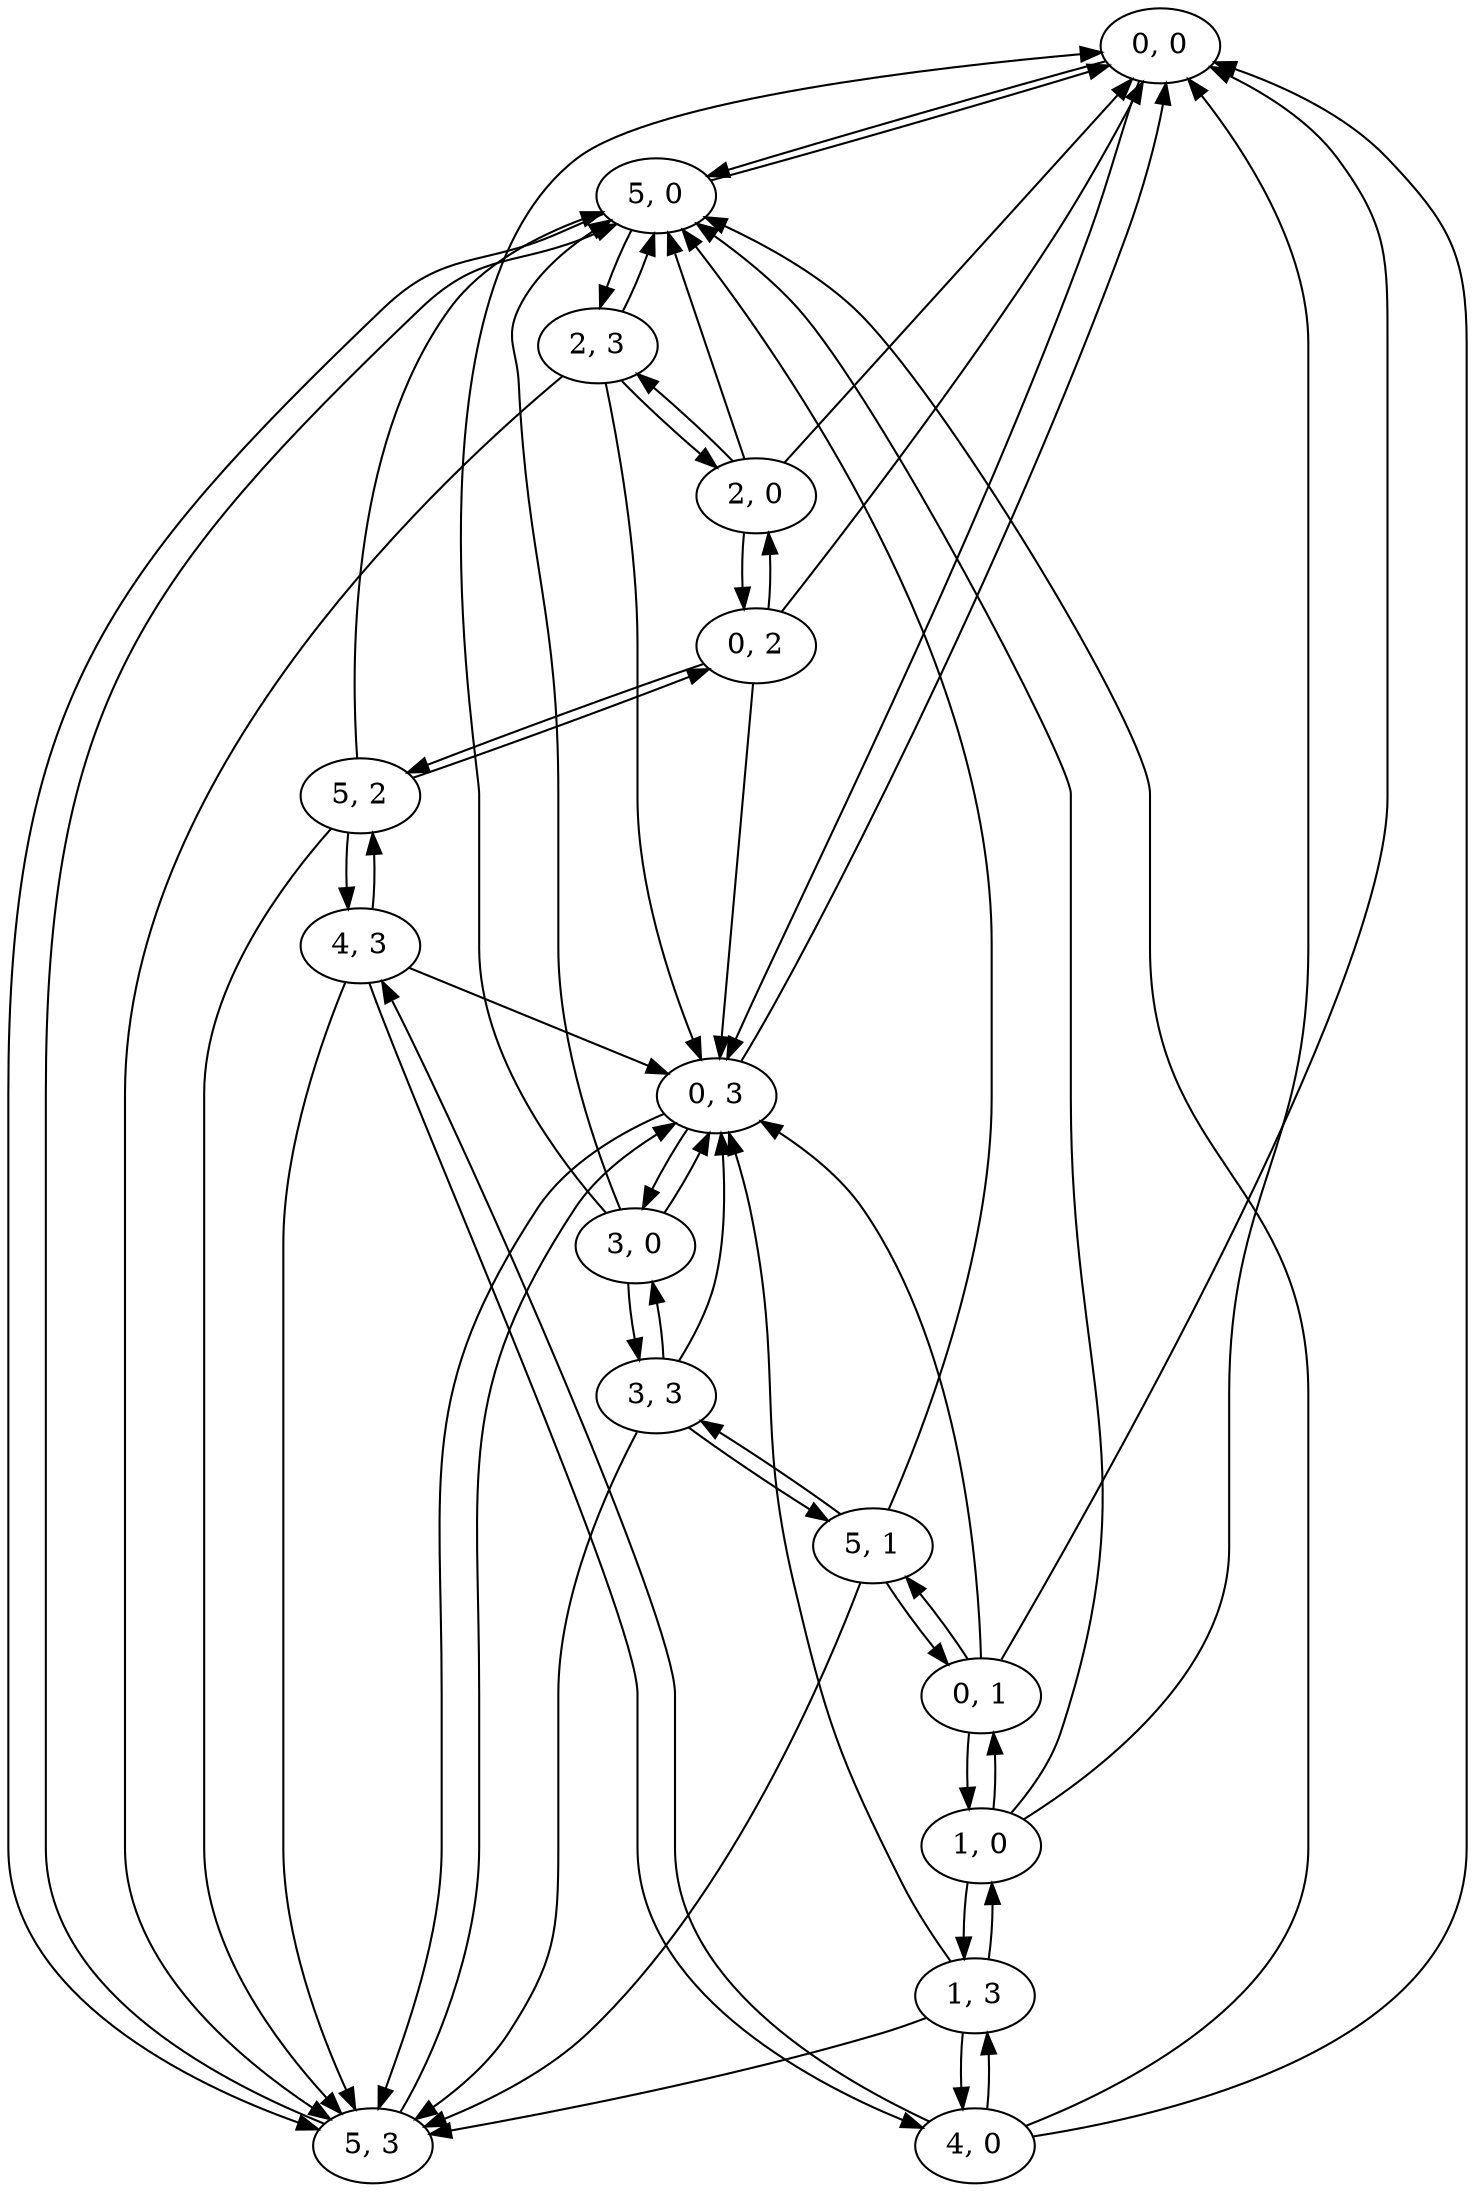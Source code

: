 digraph sceau {
	"0, 0" -> "5, 0"
	"0, 0" -> "0, 3"
	"0, 3" -> "5, 3"
	"0, 3" -> "0, 0"
	"0, 3" -> "3, 0"
	"3, 0" -> "0, 0"
	"3, 0" -> "5, 0"
	"3, 0" -> "0, 3"
	"3, 0" -> "3, 3"
	"3, 3" -> "0, 3"
	"3, 3" -> "5, 3"
	"3, 3" -> "3, 0"
	"3, 3" -> "5, 1"
	"5, 1" -> "0, 1"
	"5, 1" -> "3, 3"
	"5, 1" -> "5, 0"
	"5, 1" -> "5, 3"
	"5, 3" -> "0, 3"
	"5, 3" -> "5, 0"
	"5, 0" -> "0, 0"
	"5, 0" -> "2, 3"
	"5, 0" -> "5, 3"
	"2, 3" -> "0, 3"
	"2, 3" -> "5, 3"
	"2, 3" -> "2, 0"
	"2, 3" -> "5, 0"
	"2, 0" -> "0, 0"
	"2, 0" -> "5, 0"
	"2, 0" -> "0, 2"
	"2, 0" -> "2, 3"
	"0, 2" -> "5, 2"
	"0, 2" -> "0, 0"
	"0, 2" -> "0, 3"
	"0, 2" -> "2, 0"
	"5, 2" -> "0, 2"
	"5, 2" -> "4, 3"
	"5, 2" -> "5, 0"
	"5, 2" -> "5, 3"
	"4, 3" -> "0, 3"
	"4, 3" -> "5, 3"
	"4, 3" -> "4, 0"
	"4, 3" -> "5, 2"
	"4, 0" -> "0, 0"
	"4, 0" -> "5, 0"
	"4, 0" -> "1, 3"
	"4, 0" -> "4, 3"
	"1, 3" -> "0, 3"
	"1, 3" -> "5, 3"
	"1, 3" -> "1, 0"
	"1, 3" -> "4, 0"
	"1, 0" -> "0, 0"
	"1, 0" -> "5, 0"
	"1, 0" -> "0, 1"
	"1, 0" -> "1, 3"
	"0, 1" -> "5, 1"
	"0, 1" -> "0, 0"
	"0, 1" -> "0, 3"
	"0, 1" -> "1, 0"
}
